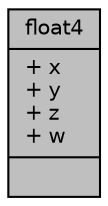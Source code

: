 digraph "float4"
{
 // LATEX_PDF_SIZE
  edge [fontname="Helvetica",fontsize="10",labelfontname="Helvetica",labelfontsize="10"];
  node [fontname="Helvetica",fontsize="10",shape=record];
  Node1 [label="{float4\n|+ x\l+ y\l+ z\l+ w\l|}",height=0.2,width=0.4,color="black", fillcolor="grey75", style="filled", fontcolor="black",tooltip="Represents a 4D vector of floats for use on both the CPU and GPU."];
}
